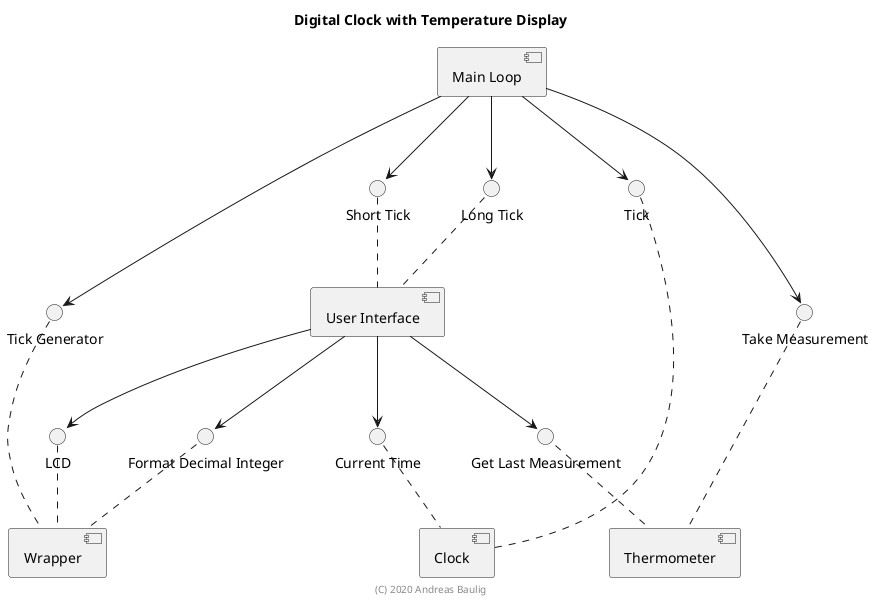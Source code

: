 @startuml

title Digital Clock with Temperature Display
footer (C) 2020 Andreas Baulig

component [User Interface] as ui
component [Thermometer] as thermo
component [Clock] as clock
component [Main Loop] as main
component [Wrapper] as wrapper

() "Short Tick" as ui_short_tick
() "Long Tick" as ui_long_tick

() "Tick" as clock_tick
() "Current Time" as clock_time

() "Take Measurement" as thermo_measure
() "Get Last Measurement" as thermo_last_measurement

() "Format Decimal Integer" as wrapper_dectoascii
() "LCD" as wrapper_lcd
() "Tick Generator" as wrapper_tick_generator

ui .up. ui_short_tick
ui .up. ui_long_tick

clock .up. clock_tick
clock .up. clock_time

thermo .up. thermo_measure
thermo .up. thermo_last_measurement

wrapper .up. wrapper_dectoascii
wrapper .up. wrapper_lcd
wrapper .up. wrapper_tick_generator

main --> wrapper_tick_generator
main --> ui_short_tick
main --> ui_long_tick
main --> clock_tick
main --> thermo_measure

ui --> clock_time
ui --> thermo_last_measurement
ui --> wrapper_lcd
ui --> wrapper_dectoascii

@enduml
